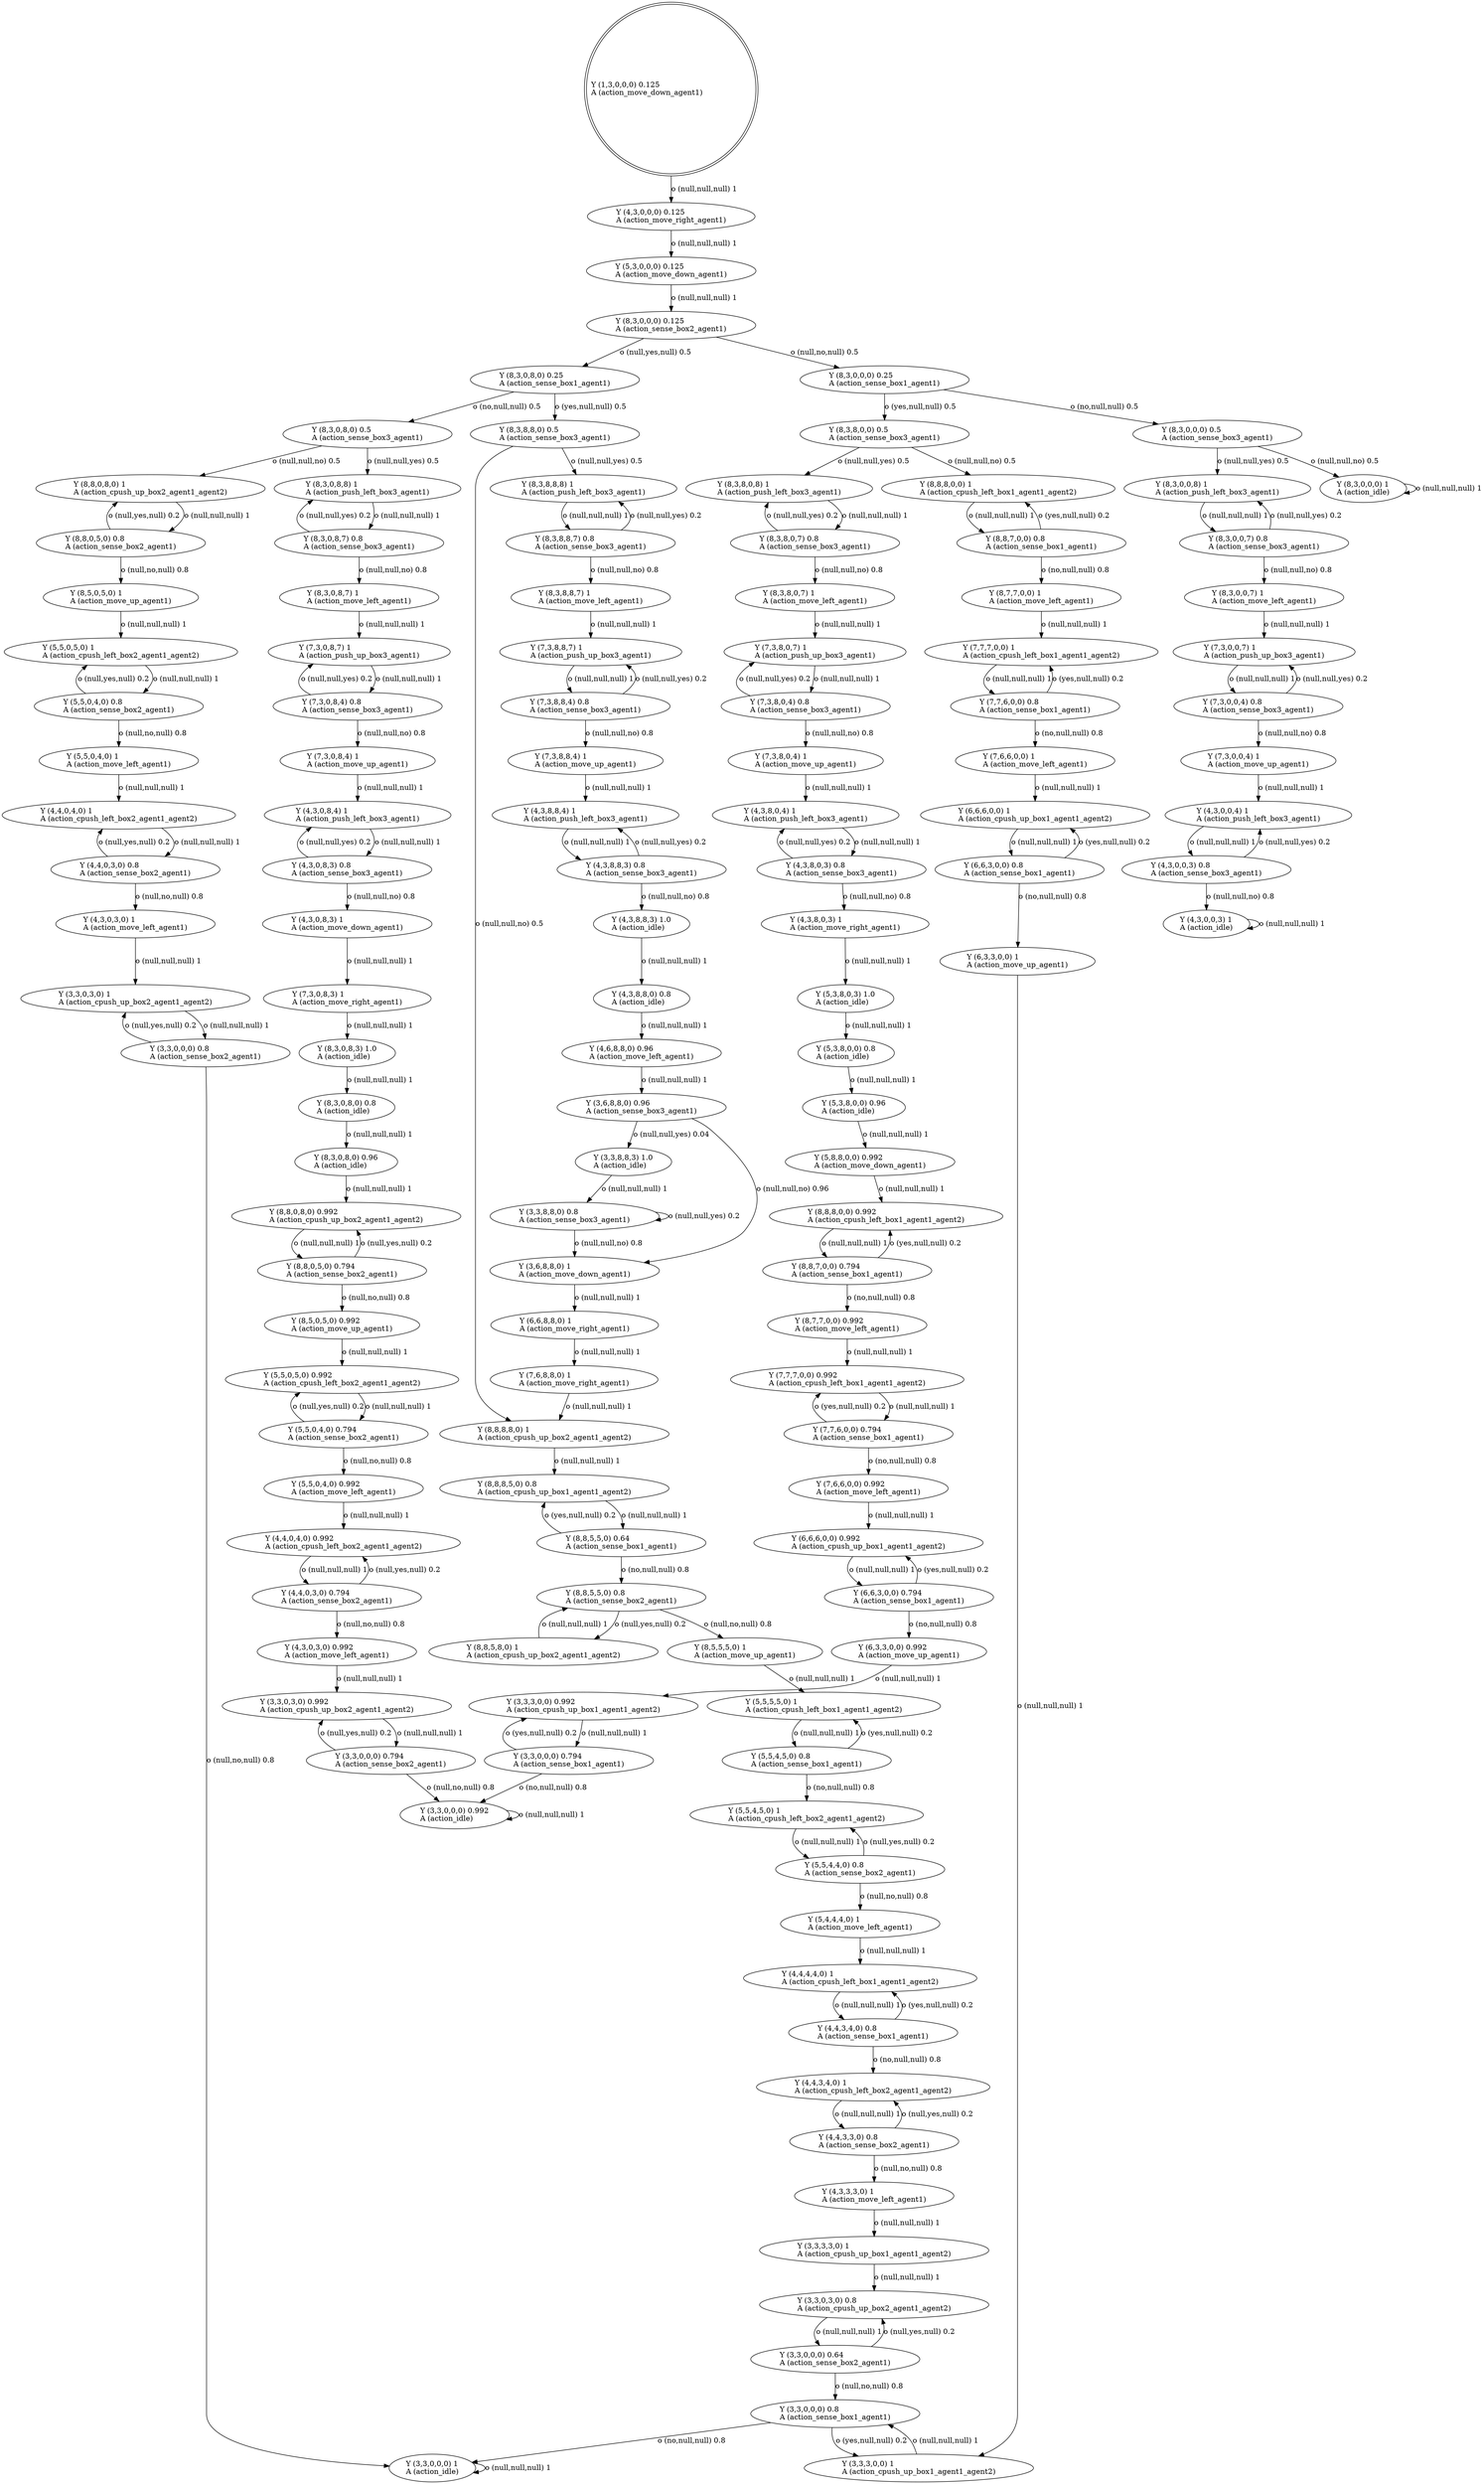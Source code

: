 digraph "G" {
root [label="Y (1,3,0,0,0) 0.125\lA (action_move_down_agent1)\l", labeljust="l", shape=doublecircle];
x0row24 [label="Y (8,3,0,8,0) 0.25\lA (action_sense_box1_agent1)\l"];
x0row25 [label="Y (8,3,0,0,0) 0.25\lA (action_sense_box1_agent1)\l"];
x0row32 [label="Y (8,3,8,8,0) 0.5\lA (action_sense_box3_agent1)\l"];
x0row33 [label="Y (8,3,0,8,0) 0.5\lA (action_sense_box3_agent1)\l"];
x0row43 [label="Y (8,3,8,8,8) 1\lA (action_push_left_box3_agent1)\l"];
x0row173 [label="Y (8,8,8,8,0) 1\lA (action_cpush_up_box2_agent1_agent2)\l"];
x0row177 [label="Y (8,8,8,5,0) 0.8\lA (action_cpush_up_box1_agent1_agent2)\l"];
x0row185 [label="Y (8,8,5,5,0) 0.64\lA (action_sense_box1_agent1)\l"];
x0row197 [label="Y (8,8,5,5,0) 0.8\lA (action_sense_box2_agent1)\l"];
x0row207 [label="Y (8,8,5,8,0) 1\lA (action_cpush_up_box2_agent1_agent2)\l"];
x0row331 [label="Y (3,3,0,3,0) 0.8\lA (action_cpush_up_box2_agent1_agent2)\l"];
x0row337 [label="Y (3,3,0,0,0) 0.64\lA (action_sense_box2_agent1)\l"];
x0row340 [label="Y (3,3,0,3,0) 1\lA (action_cpush_up_box2_agent1_agent2)\l"];
x0row349 [label="Y (3,3,0,0,0) 0.8\lA (action_sense_box2_agent1)\l"];
x0row350 [label="Y (3,3,0,0,0) 0.8\lA (action_sense_box1_agent1)\l"];
x0row358 [label="Y (3,3,3,0,0) 1\lA (action_cpush_up_box1_agent1_agent2)\l"];
x0row359 [label="Y (3,3,0,0,0) 1\lA (action_idle)\l"];
x0row363 [label="Y (6,3,3,0,0) 1\lA (action_move_up_agent1)\l"];
x0row381 [label="Y (8,3,0,8,8) 1\lA (action_push_left_box3_agent1)\l"];
x0row391 [label="Y (8,3,0,8,7) 0.8\lA (action_sense_box3_agent1)\l"];
x0row512 [label="Y (5,5,0,4,0) 0.794\lA (action_sense_box2_agent1)\l"];
x0row520 [label="Y (5,5,0,4,0) 0.992\lA (action_move_left_agent1)\l"];
x0row532 [label="Y (4,4,0,4,0) 0.992\lA (action_cpush_left_box2_agent1_agent2)\l"];
x0row540 [label="Y (4,4,0,3,0) 0.794\lA (action_sense_box2_agent1)\l"];
x0row558 [label="Y (4,3,0,3,0) 0.992\lA (action_move_left_agent1)\l"];
x0row563 [label="Y (3,3,0,3,0) 0.992\lA (action_cpush_up_box2_agent1_agent2)\l"];
x0row571 [label="Y (3,3,0,0,0) 0.794\lA (action_sense_box2_agent1)\l"];
x0row89 [label="Y (4,3,8,8,4) 1\lA (action_push_left_box3_agent1)\l"];
x0row96 [label="Y (4,3,8,8,3) 0.8\lA (action_sense_box3_agent1)\l"];
x0row103 [label="Y (4,3,8,8,3) 1.0\lA (action_idle)\l"];
x0row111 [label="Y (3,3,8,8,3) 1.0\lA (action_idle)\l"];
x0row113 [label="Y (4,3,8,8,0) 0.8\lA (action_idle)\l"];
x0row266 [label="Y (4,4,4,4,0) 1\lA (action_cpush_left_box1_agent1_agent2)\l"];
x0row278 [label="Y (4,4,3,4,0) 0.8\lA (action_sense_box1_agent1)\l"];
x0row288 [label="Y (4,4,3,4,0) 1\lA (action_cpush_left_box2_agent1_agent2)\l"];
x0row300 [label="Y (4,4,3,3,0) 0.8\lA (action_sense_box2_agent1)\l"];
x0row319 [label="Y (4,3,3,3,0) 1\lA (action_move_left_agent1)\l"];
x0row324 [label="Y (3,3,3,3,0) 1\lA (action_cpush_up_box1_agent1_agent2)\l"];
x0row119 [label="Y (3,3,8,8,0) 0.8\lA (action_sense_box3_agent1)\l"];
x0row130 [label="Y (4,6,8,8,0) 0.96\lA (action_move_left_agent1)\l"];
x0row135 [label="Y (3,6,8,8,0) 0.96\lA (action_sense_box3_agent1)\l"];
x0row142 [label="Y (3,6,8,8,0) 1\lA (action_move_down_agent1)\l"];
x0row53 [label="Y (8,3,8,8,7) 0.8\lA (action_sense_box3_agent1)\l"];
x0row59 [label="Y (8,3,8,8,7) 1\lA (action_move_left_agent1)\l"];
x0row64 [label="Y (7,3,8,8,7) 1\lA (action_push_up_box3_agent1)\l"];
x0row70 [label="Y (7,3,8,8,4) 0.8\lA (action_sense_box3_agent1)\l"];
x0row79 [label="Y (7,3,8,8,4) 1\lA (action_move_up_agent1)\l"];
x0row162 [label="Y (6,6,8,8,0) 1\lA (action_move_right_agent1)\l"];
x0row167 [label="Y (7,6,8,8,0) 1\lA (action_move_right_agent1)\l"];
x0row12 [label="Y (5,3,0,0,0) 0.125\lA (action_move_down_agent1)\l"];
x0row13 [label="Y (8,3,0,0,0) 0.125\lA (action_sense_box2_agent1)\l"];
x0row216 [label="Y (8,5,5,5,0) 1\lA (action_move_up_agent1)\l"];
x0row222 [label="Y (5,5,5,5,0) 1\lA (action_cpush_left_box1_agent1_agent2)\l"];
x0row229 [label="Y (5,5,4,5,0) 0.8\lA (action_sense_box1_agent1)\l"];
x0row237 [label="Y (5,5,4,5,0) 1\lA (action_cpush_left_box2_agent1_agent2)\l"];
x0row247 [label="Y (5,5,4,4,0) 0.8\lA (action_sense_box2_agent1)\l"];
x0row262 [label="Y (5,4,4,4,0) 1\lA (action_move_left_agent1)\l"];
x0row463 [label="Y (8,3,0,8,0) 0.8\lA (action_idle)\l"];
x0row467 [label="Y (8,3,0,8,0) 0.96\lA (action_idle)\l"];
x0row485 [label="Y (8,8,0,8,0) 0.992\lA (action_cpush_up_box2_agent1_agent2)\l"];
x0row489 [label="Y (8,8,0,5,0) 0.794\lA (action_sense_box2_agent1)\l"];
x0row501 [label="Y (8,5,0,5,0) 0.992\lA (action_move_up_agent1)\l"];
x0row507 [label="Y (5,5,0,5,0) 0.992\lA (action_cpush_left_box2_agent1_agent2)\l"];
x0row1 [label="Y (4,3,0,0,0) 0.125\lA (action_move_right_agent1)\l"];
x0row582 [label="Y (3,3,0,0,0) 0.992\lA (action_idle)\l"];
x0row602 [label="Y (8,8,0,8,0) 1\lA (action_cpush_up_box2_agent1_agent2)\l"];
x0row606 [label="Y (8,8,0,5,0) 0.8\lA (action_sense_box2_agent1)\l"];
x0row618 [label="Y (8,5,0,5,0) 1\lA (action_move_up_agent1)\l"];
x0row624 [label="Y (5,5,0,5,0) 1\lA (action_cpush_left_box2_agent1_agent2)\l"];
x0row629 [label="Y (5,5,0,4,0) 0.8\lA (action_sense_box2_agent1)\l"];
x0row884 [label="Y (3,3,3,0,0) 0.992\lA (action_cpush_up_box1_agent1_agent2)\l"];
x0row887 [label="Y (3,3,0,0,0) 0.794\lA (action_sense_box1_agent1)\l"];
x0row911 [label="Y (8,8,8,0,0) 1\lA (action_cpush_left_box1_agent1_agent2)\l"];
x0row916 [label="Y (8,8,7,0,0) 0.8\lA (action_sense_box1_agent1)\l"];
x0row927 [label="Y (8,7,7,0,0) 1\lA (action_move_left_agent1)\l"];
x0row929 [label="Y (7,7,7,0,0) 1\lA (action_cpush_left_box1_agent1_agent2)\l"];
x0row937 [label="Y (7,7,6,0,0) 0.8\lA (action_sense_box1_agent1)\l"];
x0row951 [label="Y (7,6,6,0,0) 1\lA (action_move_left_agent1)\l"];
x0row954 [label="Y (6,6,6,0,0) 1\lA (action_cpush_up_box1_agent1_agent2)\l"];
x0row817 [label="Y (5,8,8,0,0) 0.992\lA (action_move_down_agent1)\l"];
x0row820 [label="Y (8,8,8,0,0) 0.992\lA (action_cpush_left_box1_agent1_agent2)\l"];
x0row826 [label="Y (8,8,7,0,0) 0.794\lA (action_sense_box1_agent1)\l"];
x0row836 [label="Y (8,7,7,0,0) 0.992\lA (action_move_left_agent1)\l"];
x0row838 [label="Y (7,7,7,0,0) 0.992\lA (action_cpush_left_box1_agent1_agent2)\l"];
x0row846 [label="Y (7,7,6,0,0) 0.794\lA (action_sense_box1_agent1)\l"];
x0row860 [label="Y (7,6,6,0,0) 0.992\lA (action_move_left_agent1)\l"];
x0row863 [label="Y (6,6,6,0,0) 0.992\lA (action_cpush_up_box1_agent1_agent2)\l"];
x0row867 [label="Y (6,6,3,0,0) 0.794\lA (action_sense_box1_agent1)\l"];
x0row877 [label="Y (6,3,3,0,0) 0.992\lA (action_move_up_agent1)\l"];
x0row397 [label="Y (8,3,0,8,7) 1\lA (action_move_left_agent1)\l"];
x0row402 [label="Y (7,3,0,8,7) 1\lA (action_push_up_box3_agent1)\l"];
x0row408 [label="Y (7,3,0,8,4) 0.8\lA (action_sense_box3_agent1)\l"];
x0row417 [label="Y (7,3,0,8,4) 1\lA (action_move_up_agent1)\l"];
x0row427 [label="Y (4,3,0,8,4) 1\lA (action_push_left_box3_agent1)\l"];
x0row434 [label="Y (4,3,0,8,3) 0.8\lA (action_sense_box3_agent1)\l"];
x0row441 [label="Y (4,3,0,8,3) 1\lA (action_move_down_agent1)\l"];
x0row447 [label="Y (7,3,0,8,3) 1\lA (action_move_right_agent1)\l"];
x0row460 [label="Y (8,3,0,8,3) 1.0\lA (action_idle)\l"];
x0row710 [label="Y (8,3,8,0,8) 1\lA (action_push_left_box3_agent1)\l"];
x0row720 [label="Y (8,3,8,0,7) 0.8\lA (action_sense_box3_agent1)\l"];
x0row726 [label="Y (8,3,8,0,7) 1\lA (action_move_left_agent1)\l"];
x0row731 [label="Y (7,3,8,0,7) 1\lA (action_push_up_box3_agent1)\l"];
x0row737 [label="Y (7,3,8,0,4) 0.8\lA (action_sense_box3_agent1)\l"];
x0row746 [label="Y (7,3,8,0,4) 1\lA (action_move_up_agent1)\l"];
x0row756 [label="Y (4,3,8,0,4) 1\lA (action_push_left_box3_agent1)\l"];
x0row763 [label="Y (4,3,8,0,3) 0.8\lA (action_sense_box3_agent1)\l"];
x0row770 [label="Y (4,3,8,0,3) 1\lA (action_move_right_agent1)\l"];
x0row782 [label="Y (5,3,8,0,3) 1.0\lA (action_idle)\l"];
x0row787 [label="Y (5,3,8,0,0) 0.8\lA (action_idle)\l"];
x0row793 [label="Y (5,3,8,0,0) 0.96\lA (action_idle)\l"];
x0row958 [label="Y (6,6,3,0,0) 0.8\lA (action_sense_box1_agent1)\l"];
x0row976 [label="Y (8,3,0,0,8) 1\lA (action_push_left_box3_agent1)\l"];
x0row977 [label="Y (8,3,0,0,0) 1\lA (action_idle)\l"];
x0row986 [label="Y (8,3,0,0,7) 0.8\lA (action_sense_box3_agent1)\l"];
x0row992 [label="Y (8,3,0,0,7) 1\lA (action_move_left_agent1)\l"];
x0row997 [label="Y (7,3,0,0,7) 1\lA (action_push_up_box3_agent1)\l"];
x0row1003 [label="Y (7,3,0,0,4) 0.8\lA (action_sense_box3_agent1)\l"];
x0row1012 [label="Y (7,3,0,0,4) 1\lA (action_move_up_agent1)\l"];
x0row1022 [label="Y (4,3,0,0,4) 1\lA (action_push_left_box3_agent1)\l"];
x0row1029 [label="Y (4,3,0,0,3) 0.8\lA (action_sense_box3_agent1)\l"];
x0row1036 [label="Y (4,3,0,0,3) 1\lA (action_idle)\l"];
x0row637 [label="Y (5,5,0,4,0) 1\lA (action_move_left_agent1)\l"];
x0row649 [label="Y (4,4,0,4,0) 1\lA (action_cpush_left_box2_agent1_agent2)\l"];
x0row657 [label="Y (4,4,0,3,0) 0.8\lA (action_sense_box2_agent1)\l"];
x0row675 [label="Y (4,3,0,3,0) 1\lA (action_move_left_agent1)\l"];
x0row699 [label="Y (8,3,8,0,0) 0.5\lA (action_sense_box3_agent1)\l"];
x0row700 [label="Y (8,3,0,0,0) 0.5\lA (action_sense_box3_agent1)\l"];
root -> x0row1  [key=0, label="o (null,null,null) 1\l"];
x0row24 -> x0row32  [key=0, label="o (yes,null,null) 0.5\l"];
x0row24 -> x0row33  [key=0, label="o (no,null,null) 0.5\l"];
x0row25 -> x0row699  [key=0, label="o (yes,null,null) 0.5\l"];
x0row25 -> x0row700  [key=0, label="o (no,null,null) 0.5\l"];
x0row32 -> x0row43  [key=0, label="o (null,null,yes) 0.5\l"];
x0row32 -> x0row173  [key=0, label="o (null,null,no) 0.5\l"];
x0row33 -> x0row381  [key=0, label="o (null,null,yes) 0.5\l"];
x0row33 -> x0row602  [key=0, label="o (null,null,no) 0.5\l"];
x0row43 -> x0row53  [key=0, label="o (null,null,null) 1\l"];
x0row173 -> x0row177  [key=0, label="o (null,null,null) 1\l"];
x0row177 -> x0row185  [key=0, label="o (null,null,null) 1\l"];
x0row185 -> x0row177  [key=0, label="o (yes,null,null) 0.2\l"];
x0row185 -> x0row197  [key=0, label="o (no,null,null) 0.8\l"];
x0row197 -> x0row207  [key=0, label="o (null,yes,null) 0.2\l"];
x0row197 -> x0row216  [key=0, label="o (null,no,null) 0.8\l"];
x0row207 -> x0row197  [key=0, label="o (null,null,null) 1\l"];
x0row331 -> x0row337  [key=0, label="o (null,null,null) 1\l"];
x0row337 -> x0row331  [key=0, label="o (null,yes,null) 0.2\l"];
x0row337 -> x0row350  [key=0, label="o (null,no,null) 0.8\l"];
x0row340 -> x0row349  [key=0, label="o (null,null,null) 1\l"];
x0row349 -> x0row340  [key=0, label="o (null,yes,null) 0.2\l"];
x0row349 -> x0row359  [key=0, label="o (null,no,null) 0.8\l"];
x0row350 -> x0row358  [key=0, label="o (yes,null,null) 0.2\l"];
x0row350 -> x0row359  [key=0, label="o (no,null,null) 0.8\l"];
x0row358 -> x0row350  [key=0, label="o (null,null,null) 1\l"];
x0row359 -> x0row359  [key=0, label="o (null,null,null) 1\l"];
x0row363 -> x0row358  [key=0, label="o (null,null,null) 1\l"];
x0row381 -> x0row391  [key=0, label="o (null,null,null) 1\l"];
x0row391 -> x0row381  [key=0, label="o (null,null,yes) 0.2\l"];
x0row391 -> x0row397  [key=0, label="o (null,null,no) 0.8\l"];
x0row512 -> x0row507  [key=0, label="o (null,yes,null) 0.2\l"];
x0row512 -> x0row520  [key=0, label="o (null,no,null) 0.8\l"];
x0row520 -> x0row532  [key=0, label="o (null,null,null) 1\l"];
x0row532 -> x0row540  [key=0, label="o (null,null,null) 1\l"];
x0row540 -> x0row532  [key=0, label="o (null,yes,null) 0.2\l"];
x0row540 -> x0row558  [key=0, label="o (null,no,null) 0.8\l"];
x0row558 -> x0row563  [key=0, label="o (null,null,null) 1\l"];
x0row563 -> x0row571  [key=0, label="o (null,null,null) 1\l"];
x0row571 -> x0row563  [key=0, label="o (null,yes,null) 0.2\l"];
x0row571 -> x0row582  [key=0, label="o (null,no,null) 0.8\l"];
x0row89 -> x0row96  [key=0, label="o (null,null,null) 1\l"];
x0row96 -> x0row89  [key=0, label="o (null,null,yes) 0.2\l"];
x0row96 -> x0row103  [key=0, label="o (null,null,no) 0.8\l"];
x0row103 -> x0row113  [key=0, label="o (null,null,null) 1\l"];
x0row111 -> x0row119  [key=0, label="o (null,null,null) 1\l"];
x0row113 -> x0row130  [key=0, label="o (null,null,null) 1\l"];
x0row266 -> x0row278  [key=0, label="o (null,null,null) 1\l"];
x0row278 -> x0row266  [key=0, label="o (yes,null,null) 0.2\l"];
x0row278 -> x0row288  [key=0, label="o (no,null,null) 0.8\l"];
x0row288 -> x0row300  [key=0, label="o (null,null,null) 1\l"];
x0row300 -> x0row288  [key=0, label="o (null,yes,null) 0.2\l"];
x0row300 -> x0row319  [key=0, label="o (null,no,null) 0.8\l"];
x0row319 -> x0row324  [key=0, label="o (null,null,null) 1\l"];
x0row324 -> x0row331  [key=0, label="o (null,null,null) 1\l"];
x0row119 -> x0row142  [key=0, label="o (null,null,no) 0.8\l"];
x0row119 -> x0row119  [key=0, label="o (null,null,yes) 0.2\l"];
x0row130 -> x0row135  [key=0, label="o (null,null,null) 1\l"];
x0row135 -> x0row142  [key=0, label="o (null,null,no) 0.96\l"];
x0row135 -> x0row111  [key=0, label="o (null,null,yes) 0.04\l"];
x0row142 -> x0row162  [key=0, label="o (null,null,null) 1\l"];
x0row53 -> x0row43  [key=0, label="o (null,null,yes) 0.2\l"];
x0row53 -> x0row59  [key=0, label="o (null,null,no) 0.8\l"];
x0row59 -> x0row64  [key=0, label="o (null,null,null) 1\l"];
x0row64 -> x0row70  [key=0, label="o (null,null,null) 1\l"];
x0row70 -> x0row64  [key=0, label="o (null,null,yes) 0.2\l"];
x0row70 -> x0row79  [key=0, label="o (null,null,no) 0.8\l"];
x0row79 -> x0row89  [key=0, label="o (null,null,null) 1\l"];
x0row162 -> x0row167  [key=0, label="o (null,null,null) 1\l"];
x0row167 -> x0row173  [key=0, label="o (null,null,null) 1\l"];
x0row12 -> x0row13  [key=0, label="o (null,null,null) 1\l"];
x0row13 -> x0row24  [key=0, label="o (null,yes,null) 0.5\l"];
x0row13 -> x0row25  [key=0, label="o (null,no,null) 0.5\l"];
x0row216 -> x0row222  [key=0, label="o (null,null,null) 1\l"];
x0row222 -> x0row229  [key=0, label="o (null,null,null) 1\l"];
x0row229 -> x0row222  [key=0, label="o (yes,null,null) 0.2\l"];
x0row229 -> x0row237  [key=0, label="o (no,null,null) 0.8\l"];
x0row237 -> x0row247  [key=0, label="o (null,null,null) 1\l"];
x0row247 -> x0row237  [key=0, label="o (null,yes,null) 0.2\l"];
x0row247 -> x0row262  [key=0, label="o (null,no,null) 0.8\l"];
x0row262 -> x0row266  [key=0, label="o (null,null,null) 1\l"];
x0row463 -> x0row467  [key=0, label="o (null,null,null) 1\l"];
x0row467 -> x0row485  [key=0, label="o (null,null,null) 1\l"];
x0row485 -> x0row489  [key=0, label="o (null,null,null) 1\l"];
x0row489 -> x0row485  [key=0, label="o (null,yes,null) 0.2\l"];
x0row489 -> x0row501  [key=0, label="o (null,no,null) 0.8\l"];
x0row501 -> x0row507  [key=0, label="o (null,null,null) 1\l"];
x0row507 -> x0row512  [key=0, label="o (null,null,null) 1\l"];
x0row1 -> x0row12  [key=0, label="o (null,null,null) 1\l"];
x0row582 -> x0row582  [key=0, label="o (null,null,null) 1\l"];
x0row602 -> x0row606  [key=0, label="o (null,null,null) 1\l"];
x0row606 -> x0row602  [key=0, label="o (null,yes,null) 0.2\l"];
x0row606 -> x0row618  [key=0, label="o (null,no,null) 0.8\l"];
x0row618 -> x0row624  [key=0, label="o (null,null,null) 1\l"];
x0row624 -> x0row629  [key=0, label="o (null,null,null) 1\l"];
x0row629 -> x0row624  [key=0, label="o (null,yes,null) 0.2\l"];
x0row629 -> x0row637  [key=0, label="o (null,no,null) 0.8\l"];
x0row884 -> x0row887  [key=0, label="o (null,null,null) 1\l"];
x0row887 -> x0row884  [key=0, label="o (yes,null,null) 0.2\l"];
x0row887 -> x0row582  [key=0, label="o (no,null,null) 0.8\l"];
x0row911 -> x0row916  [key=0, label="o (null,null,null) 1\l"];
x0row916 -> x0row911  [key=0, label="o (yes,null,null) 0.2\l"];
x0row916 -> x0row927  [key=0, label="o (no,null,null) 0.8\l"];
x0row927 -> x0row929  [key=0, label="o (null,null,null) 1\l"];
x0row929 -> x0row937  [key=0, label="o (null,null,null) 1\l"];
x0row937 -> x0row929  [key=0, label="o (yes,null,null) 0.2\l"];
x0row937 -> x0row951  [key=0, label="o (no,null,null) 0.8\l"];
x0row951 -> x0row954  [key=0, label="o (null,null,null) 1\l"];
x0row954 -> x0row958  [key=0, label="o (null,null,null) 1\l"];
x0row817 -> x0row820  [key=0, label="o (null,null,null) 1\l"];
x0row820 -> x0row826  [key=0, label="o (null,null,null) 1\l"];
x0row826 -> x0row820  [key=0, label="o (yes,null,null) 0.2\l"];
x0row826 -> x0row836  [key=0, label="o (no,null,null) 0.8\l"];
x0row836 -> x0row838  [key=0, label="o (null,null,null) 1\l"];
x0row838 -> x0row846  [key=0, label="o (null,null,null) 1\l"];
x0row846 -> x0row838  [key=0, label="o (yes,null,null) 0.2\l"];
x0row846 -> x0row860  [key=0, label="o (no,null,null) 0.8\l"];
x0row860 -> x0row863  [key=0, label="o (null,null,null) 1\l"];
x0row863 -> x0row867  [key=0, label="o (null,null,null) 1\l"];
x0row867 -> x0row863  [key=0, label="o (yes,null,null) 0.2\l"];
x0row867 -> x0row877  [key=0, label="o (no,null,null) 0.8\l"];
x0row877 -> x0row884  [key=0, label="o (null,null,null) 1\l"];
x0row397 -> x0row402  [key=0, label="o (null,null,null) 1\l"];
x0row402 -> x0row408  [key=0, label="o (null,null,null) 1\l"];
x0row408 -> x0row402  [key=0, label="o (null,null,yes) 0.2\l"];
x0row408 -> x0row417  [key=0, label="o (null,null,no) 0.8\l"];
x0row417 -> x0row427  [key=0, label="o (null,null,null) 1\l"];
x0row427 -> x0row434  [key=0, label="o (null,null,null) 1\l"];
x0row434 -> x0row427  [key=0, label="o (null,null,yes) 0.2\l"];
x0row434 -> x0row441  [key=0, label="o (null,null,no) 0.8\l"];
x0row441 -> x0row447  [key=0, label="o (null,null,null) 1\l"];
x0row447 -> x0row460  [key=0, label="o (null,null,null) 1\l"];
x0row460 -> x0row463  [key=0, label="o (null,null,null) 1\l"];
x0row710 -> x0row720  [key=0, label="o (null,null,null) 1\l"];
x0row720 -> x0row710  [key=0, label="o (null,null,yes) 0.2\l"];
x0row720 -> x0row726  [key=0, label="o (null,null,no) 0.8\l"];
x0row726 -> x0row731  [key=0, label="o (null,null,null) 1\l"];
x0row731 -> x0row737  [key=0, label="o (null,null,null) 1\l"];
x0row737 -> x0row731  [key=0, label="o (null,null,yes) 0.2\l"];
x0row737 -> x0row746  [key=0, label="o (null,null,no) 0.8\l"];
x0row746 -> x0row756  [key=0, label="o (null,null,null) 1\l"];
x0row756 -> x0row763  [key=0, label="o (null,null,null) 1\l"];
x0row763 -> x0row756  [key=0, label="o (null,null,yes) 0.2\l"];
x0row763 -> x0row770  [key=0, label="o (null,null,no) 0.8\l"];
x0row770 -> x0row782  [key=0, label="o (null,null,null) 1\l"];
x0row782 -> x0row787  [key=0, label="o (null,null,null) 1\l"];
x0row787 -> x0row793  [key=0, label="o (null,null,null) 1\l"];
x0row793 -> x0row817  [key=0, label="o (null,null,null) 1\l"];
x0row958 -> x0row954  [key=0, label="o (yes,null,null) 0.2\l"];
x0row958 -> x0row363  [key=0, label="o (no,null,null) 0.8\l"];
x0row976 -> x0row986  [key=0, label="o (null,null,null) 1\l"];
x0row977 -> x0row977  [key=0, label="o (null,null,null) 1\l"];
x0row986 -> x0row976  [key=0, label="o (null,null,yes) 0.2\l"];
x0row986 -> x0row992  [key=0, label="o (null,null,no) 0.8\l"];
x0row992 -> x0row997  [key=0, label="o (null,null,null) 1\l"];
x0row997 -> x0row1003  [key=0, label="o (null,null,null) 1\l"];
x0row1003 -> x0row997  [key=0, label="o (null,null,yes) 0.2\l"];
x0row1003 -> x0row1012  [key=0, label="o (null,null,no) 0.8\l"];
x0row1012 -> x0row1022  [key=0, label="o (null,null,null) 1\l"];
x0row1022 -> x0row1029  [key=0, label="o (null,null,null) 1\l"];
x0row1029 -> x0row1022  [key=0, label="o (null,null,yes) 0.2\l"];
x0row1029 -> x0row1036  [key=0, label="o (null,null,no) 0.8\l"];
x0row1036 -> x0row1036  [key=0, label="o (null,null,null) 1\l"];
x0row637 -> x0row649  [key=0, label="o (null,null,null) 1\l"];
x0row649 -> x0row657  [key=0, label="o (null,null,null) 1\l"];
x0row657 -> x0row649  [key=0, label="o (null,yes,null) 0.2\l"];
x0row657 -> x0row675  [key=0, label="o (null,no,null) 0.8\l"];
x0row675 -> x0row340  [key=0, label="o (null,null,null) 1\l"];
x0row699 -> x0row710  [key=0, label="o (null,null,yes) 0.5\l"];
x0row699 -> x0row911  [key=0, label="o (null,null,no) 0.5\l"];
x0row700 -> x0row976  [key=0, label="o (null,null,yes) 0.5\l"];
x0row700 -> x0row977  [key=0, label="o (null,null,no) 0.5\l"];
}
